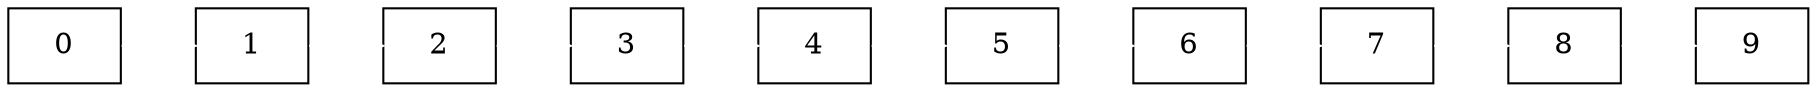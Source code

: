 digraph G{
   rankdir=LR;
   NODE0[shape="box",label="0"];
   NODE1[shape="box",label="1"];
   NODE2[shape="box",label="2"];
   NODE3[shape="box",label="3"];
   NODE4[shape="box",label="4"];
   NODE5[shape="box",label="5"];
   NODE6[shape="box",label="6"];
   NODE7[shape="box",label="7"];
   NODE8[shape="box",label="8"];
   NODE9[shape="box",label="9"];
   NODE0 -> NODE1 [weight=100,color="white"];
   NODE1 -> NODE2 [weight=100,color="white"];
   NODE2 -> NODE3 [weight=100,color="white"];
   NODE3 -> NODE4 [weight=100,color="white"];
   NODE4 -> NODE5 [weight=100,color="white"];
   NODE5 -> NODE6 [weight=100,color="white"];
   NODE6 -> NODE7 [weight=100,color="white"];
   NODE7 -> NODE8 [weight=100,color="white"];
   NODE8 -> NODE9 [weight=100,color="white"];
}